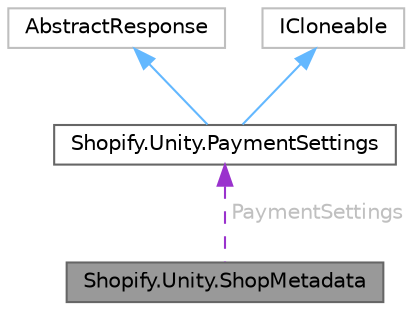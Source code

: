 digraph "Shopify.Unity.ShopMetadata"
{
 // LATEX_PDF_SIZE
  bgcolor="transparent";
  edge [fontname=Helvetica,fontsize=10,labelfontname=Helvetica,labelfontsize=10];
  node [fontname=Helvetica,fontsize=10,shape=box,height=0.2,width=0.4];
  Node1 [id="Node000001",label="Shopify.Unity.ShopMetadata",height=0.2,width=0.4,color="gray40", fillcolor="grey60", style="filled", fontcolor="black",tooltip="Data struct containing metadata associated with a Shop."];
  Node2 -> Node1 [id="edge1_Node000001_Node000002",dir="back",color="darkorchid3",style="dashed",tooltip=" ",label=" PaymentSettings",fontcolor="grey" ];
  Node2 [id="Node000002",label="Shopify.Unity.PaymentSettings",height=0.2,width=0.4,color="gray40", fillcolor="white", style="filled",URL="$class_shopify_1_1_unity_1_1_payment_settings.html",tooltip="Settings related to payments."];
  Node3 -> Node2 [id="edge2_Node000002_Node000003",dir="back",color="steelblue1",style="solid",tooltip=" "];
  Node3 [id="Node000003",label="AbstractResponse",height=0.2,width=0.4,color="grey75", fillcolor="white", style="filled",URL="$class_shopify_1_1_unity_1_1_s_d_k_1_1_abstract_response.html",tooltip=" "];
  Node4 -> Node2 [id="edge3_Node000002_Node000004",dir="back",color="steelblue1",style="solid",tooltip=" "];
  Node4 [id="Node000004",label="ICloneable",height=0.2,width=0.4,color="grey75", fillcolor="white", style="filled",tooltip=" "];
}
